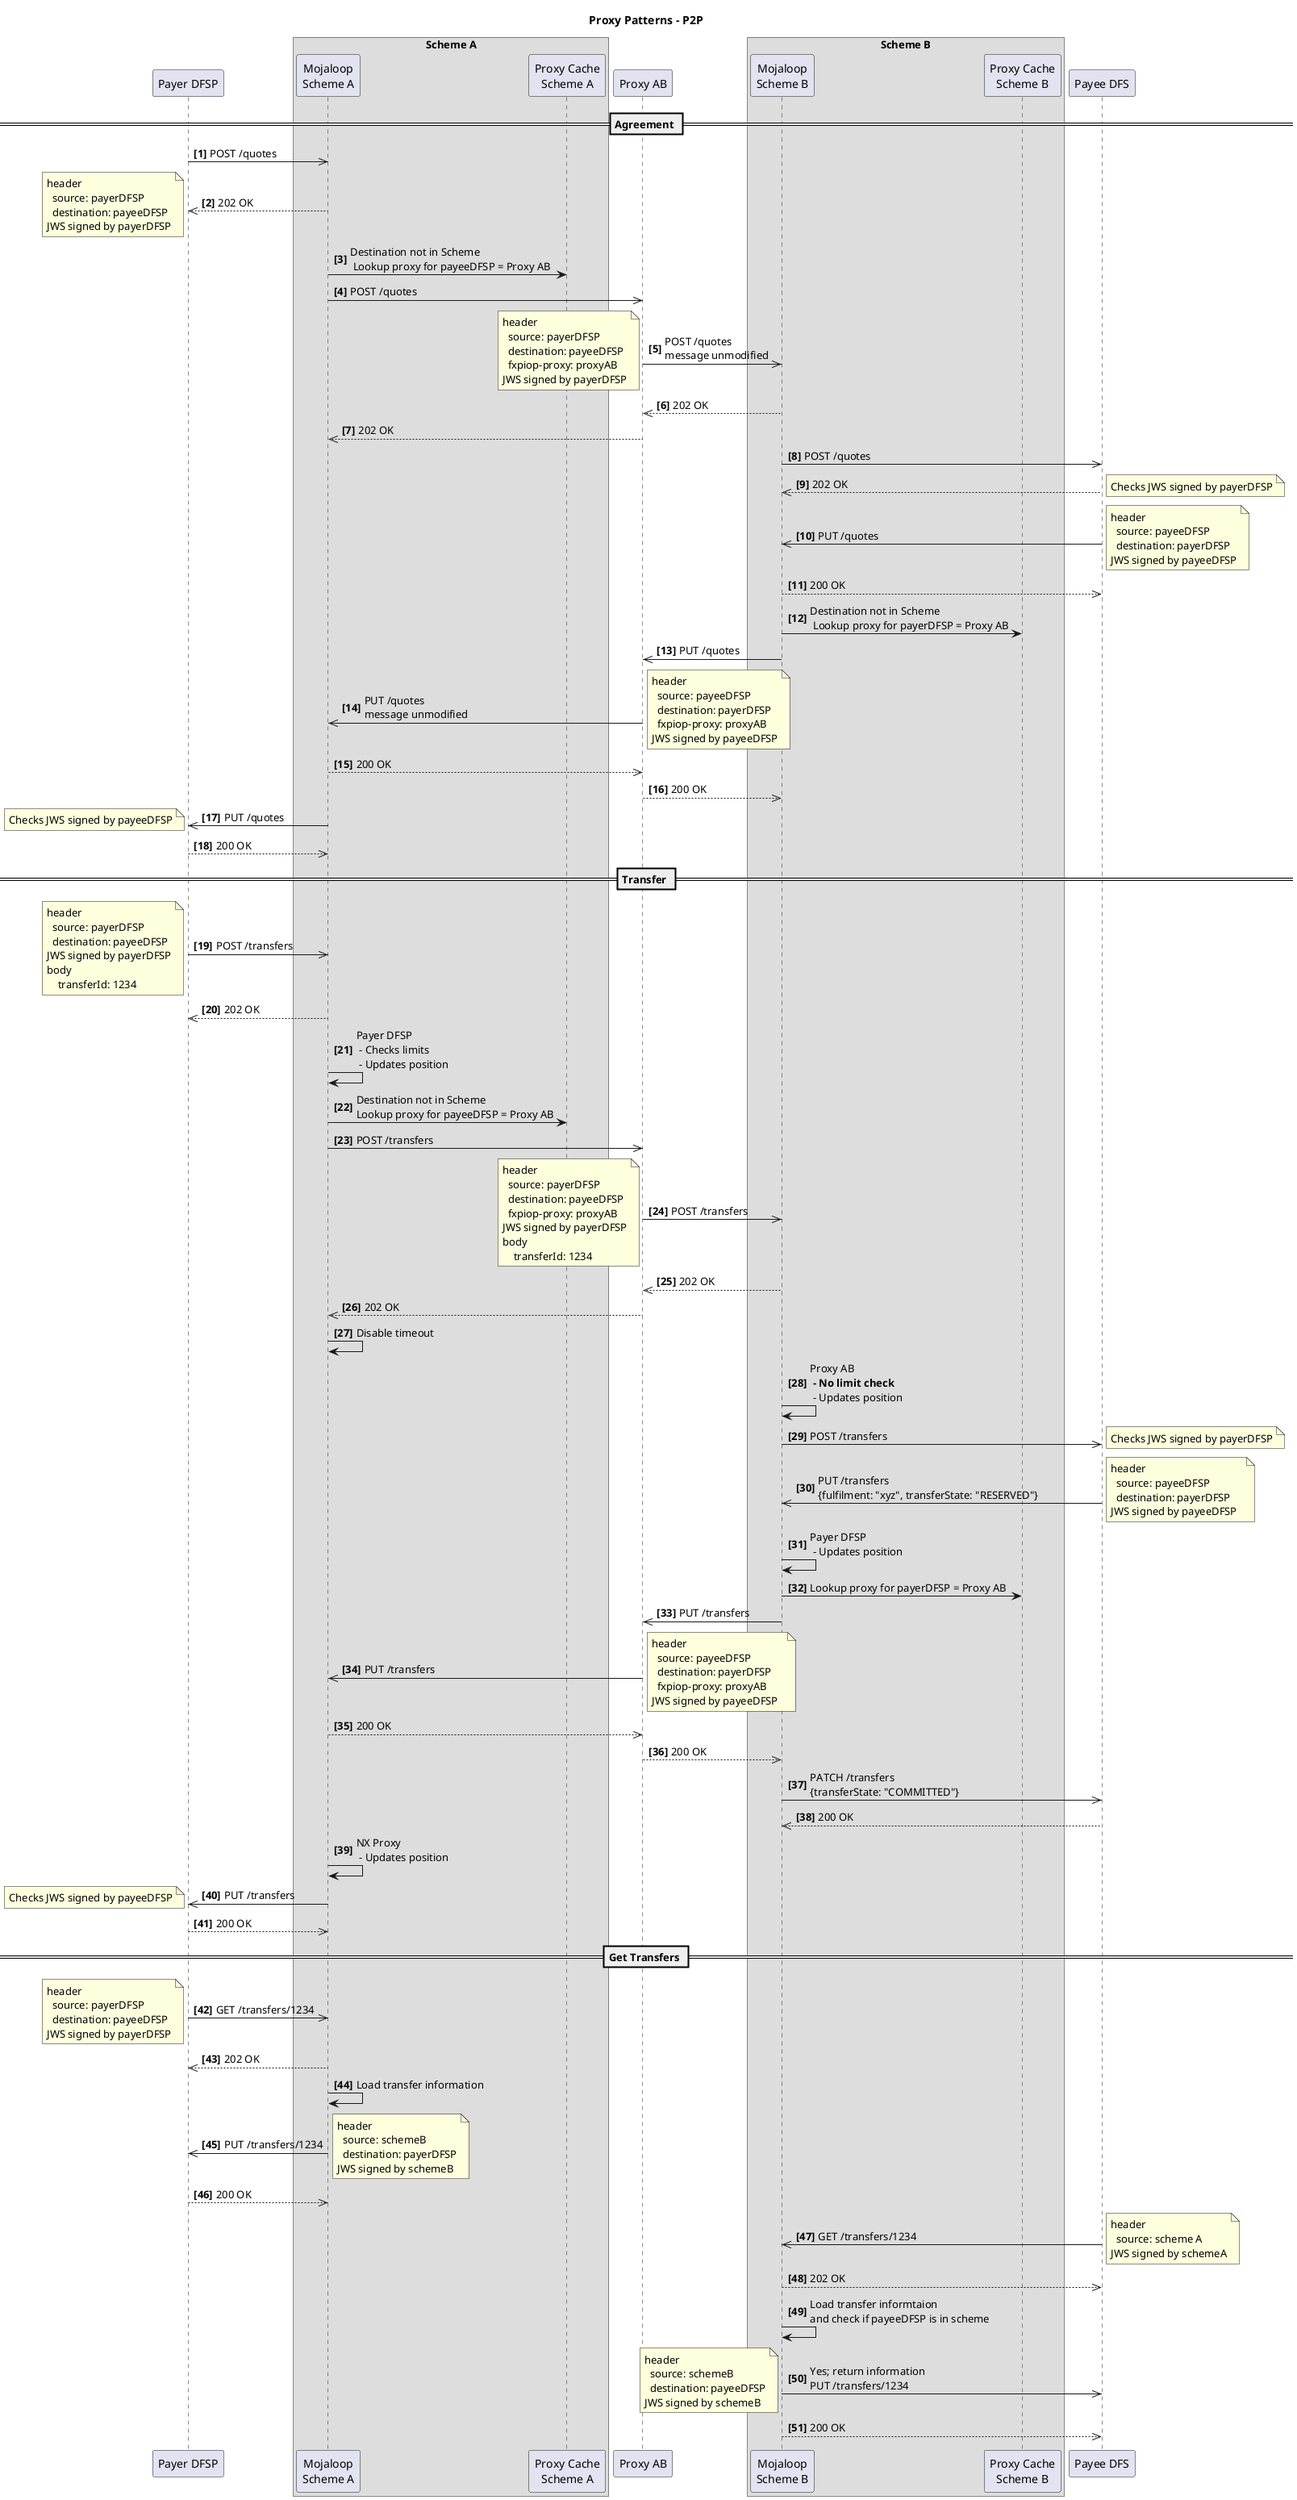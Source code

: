 @startuml

title Proxy Patterns - P2P 

participant "Payer DFSP" as payerDFSP
box Scheme A
  participant "Mojaloop\nScheme A" as schemeA
  participant "Proxy Cache\nScheme A" as pc_A
end box
participant "Proxy AB" as xnp
box Scheme B
  participant "Mojaloop\nScheme B" as schemeB
  participant "Proxy Cache\nScheme B" as pc_B
end box
participant "Payee DFS" as payeeDFSP

autonumber 1 "<b>[0]"

== Agreement ==
payerDFSP ->> schemeA: POST /quotes
schemeA -->> payerDFSP: 202 OK
note left
header 
  source: payerDFSP
  destination: payeeDFSP
JWS signed by payerDFSP
end note
schemeA -> pc_A: Destination not in Scheme\n Lookup proxy for payeeDFSP = Proxy AB
schemeA ->> xnp: POST /quotes
xnp ->> schemeB: POST /quotes\nmessage unmodified
note left
header 
  source: payerDFSP
  destination: payeeDFSP
  fxpiop-proxy: proxyAB
JWS signed by payerDFSP
end note
schemeB -->> xnp: 202 OK
xnp -->> schemeA: 202 OK
schemeB->>payeeDFSP: POST /quotes
payeeDFSP-->>schemeB: 202 OK
note right
Checks JWS signed by payerDFSP
end note
payeeDFSP->>schemeB: PUT /quotes
note right
header 
  source: payeeDFSP
  destination: payerDFSP
JWS signed by payeeDFSP
end note
schemeB-->>payeeDFSP: 200 OK
schemeB -> pc_B: Destination not in Scheme\n Lookup proxy for payerDFSP = Proxy AB
schemeB->>xnp: PUT /quotes
xnp->>schemeA: PUT /quotes\nmessage unmodified
note right
header 
  source: payeeDFSP
  destination: payerDFSP
  fxpiop-proxy: proxyAB
JWS signed by payeeDFSP
end note
schemeA-->>xnp: 200 OK
xnp-->>schemeB: 200 OK
schemeA->>payerDFSP: PUT /quotes
note left
Checks JWS signed by payeeDFSP
end note
payerDFSP -->> schemeA: 200 OK

== Transfer ==

payerDFSP ->> schemeA: POST /transfers
note left
header 
  source: payerDFSP
  destination: payeeDFSP
JWS signed by payerDFSP
body 
    transferId: 1234
end note
schemeA -->> payerDFSP: 202 OK
schemeA -> schemeA: Payer DFSP\n - Checks limits\n - Updates position
schemeA -> pc_A: Destination not in Scheme\nLookup proxy for payeeDFSP = Proxy AB
schemeA ->> xnp: POST /transfers
xnp ->> schemeB: POST /transfers
note left
header 
  source: payerDFSP
  destination: payeeDFSP
  fxpiop-proxy: proxyAB
JWS signed by payerDFSP
body 
    transferId: 1234
end note
schemeB -->> xnp: 202 OK
xnp -->> schemeA: 202 OK
schemeA -> schemeA: Disable timeout

schemeB -> schemeB: Proxy AB\n **- No limit check**\n - Updates position
schemeB->>payeeDFSP: POST /transfers
note right
Checks JWS signed by payerDFSP
end note
payeeDFSP->>schemeB: PUT /transfers \n{fulfilment: "xyz", transferState: "RESERVED"}
note right
header 
  source: payeeDFSP
  destination: payerDFSP
JWS signed by payeeDFSP  
end note
schemeB -> schemeB: Payer DFSP\n - Updates position
schemeB -> pc_B: Lookup proxy for payerDFSP = Proxy AB
schemeB->>xnp: PUT /transfers
xnp->>schemeA: PUT /transfers
note right
header 
  source: payeeDFSP
  destination: payerDFSP
  fxpiop-proxy: proxyAB
JWS signed by payeeDFSP  
end note
schemeA-->>xnp: 200 OK
xnp-->>schemeB: 200 OK
schemeB->>payeeDFSP: PATCH /transfers \n{transferState: "COMMITTED"}
payeeDFSP-->>schemeB: 200 OK
schemeA -> schemeA: NX Proxy\n - Updates position
schemeA->>payerDFSP: PUT /transfers
note left
Checks JWS signed by payeeDFSP
end note
payerDFSP -->> schemeA: 200 OK

== Get Transfers ==

payerDFSP ->> schemeA: GET /transfers/1234
note left
header 
  source: payerDFSP
  destination: payeeDFSP
JWS signed by payerDFSP
end note
schemeA -->> payerDFSP: 202 OK
schemeA -> schemeA: Load transfer information


schemeA->>payerDFSP: PUT /transfers/1234
note right
header 
  source: schemeB
  destination: payerDFSP
JWS signed by schemeB
end note
payerDFSP -->> schemeA: 200 OK

payeeDFSP->>schemeB: GET /transfers/1234
note right
header 
  source: scheme A
JWS signed by schemeA
end note
schemeB -->> payeeDFSP: 202 OK
schemeB -> schemeB: Load transfer informtaion\nand check if payeeDFSP is in scheme
schemeB->>payeeDFSP: Yes; return information\nPUT /transfers/1234
note left
header 
  source: schemeB
  destination: payeeDFSP
JWS signed by schemeB
end note
schemeB -->> payeeDFSP: 200 OK


@enduml